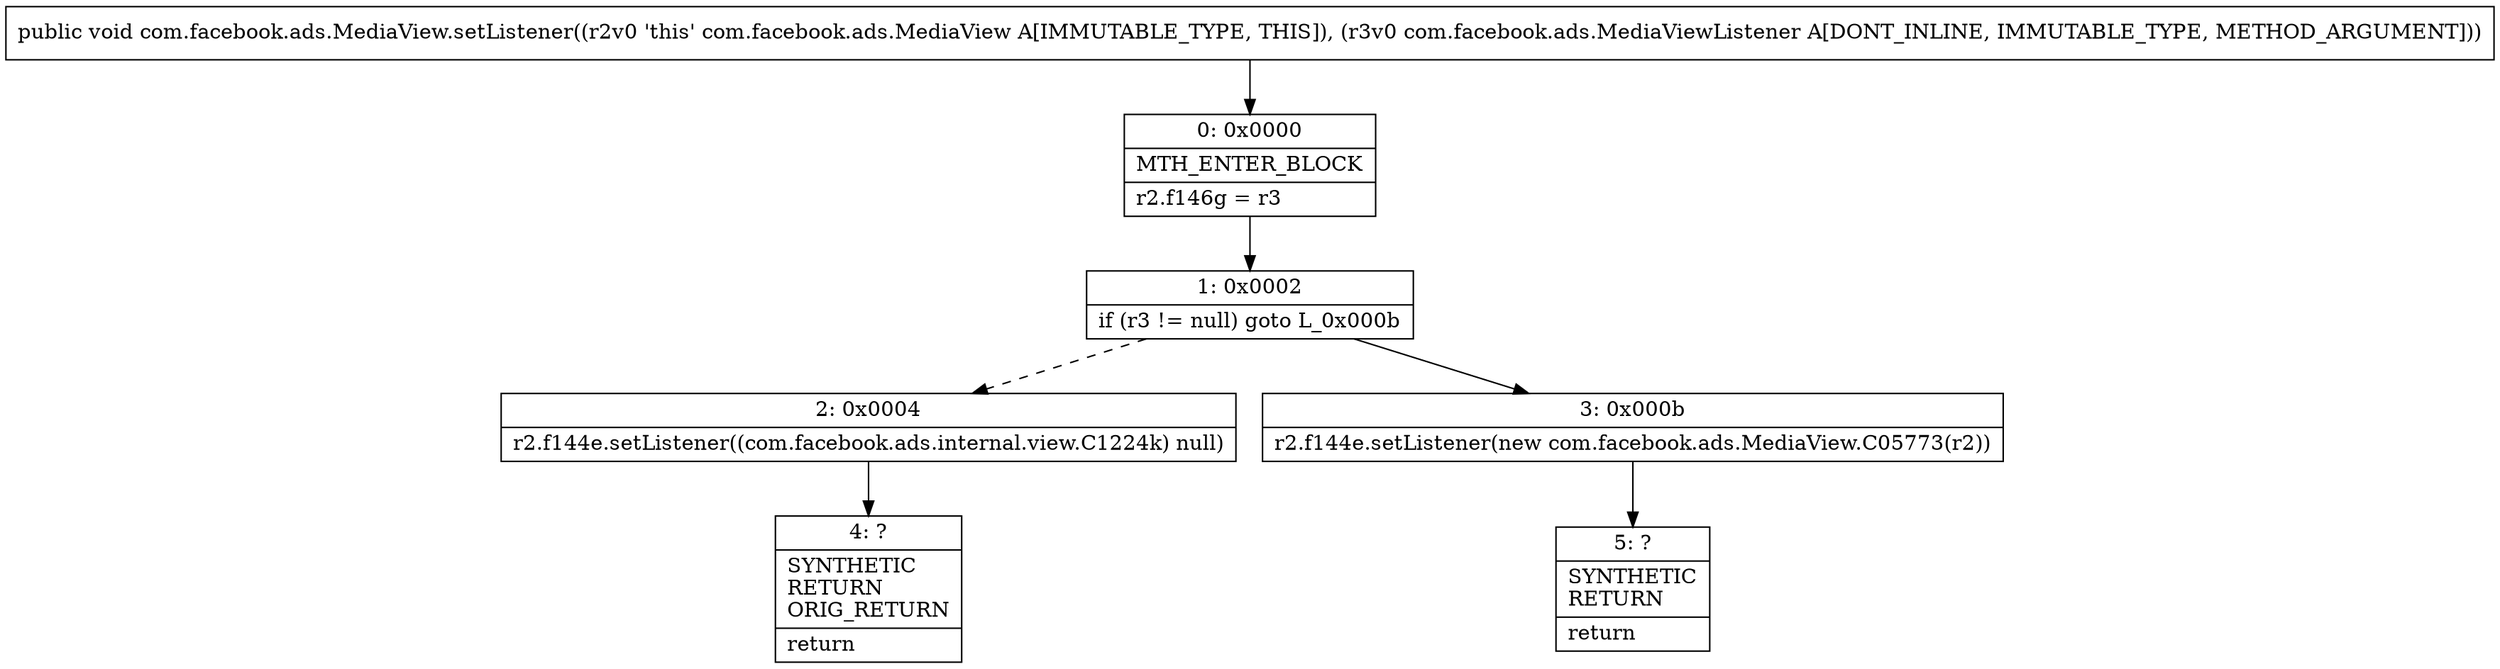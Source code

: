digraph "CFG forcom.facebook.ads.MediaView.setListener(Lcom\/facebook\/ads\/MediaViewListener;)V" {
Node_0 [shape=record,label="{0\:\ 0x0000|MTH_ENTER_BLOCK\l|r2.f146g = r3\l}"];
Node_1 [shape=record,label="{1\:\ 0x0002|if (r3 != null) goto L_0x000b\l}"];
Node_2 [shape=record,label="{2\:\ 0x0004|r2.f144e.setListener((com.facebook.ads.internal.view.C1224k) null)\l}"];
Node_3 [shape=record,label="{3\:\ 0x000b|r2.f144e.setListener(new com.facebook.ads.MediaView.C05773(r2))\l}"];
Node_4 [shape=record,label="{4\:\ ?|SYNTHETIC\lRETURN\lORIG_RETURN\l|return\l}"];
Node_5 [shape=record,label="{5\:\ ?|SYNTHETIC\lRETURN\l|return\l}"];
MethodNode[shape=record,label="{public void com.facebook.ads.MediaView.setListener((r2v0 'this' com.facebook.ads.MediaView A[IMMUTABLE_TYPE, THIS]), (r3v0 com.facebook.ads.MediaViewListener A[DONT_INLINE, IMMUTABLE_TYPE, METHOD_ARGUMENT])) }"];
MethodNode -> Node_0;
Node_0 -> Node_1;
Node_1 -> Node_2[style=dashed];
Node_1 -> Node_3;
Node_2 -> Node_4;
Node_3 -> Node_5;
}

